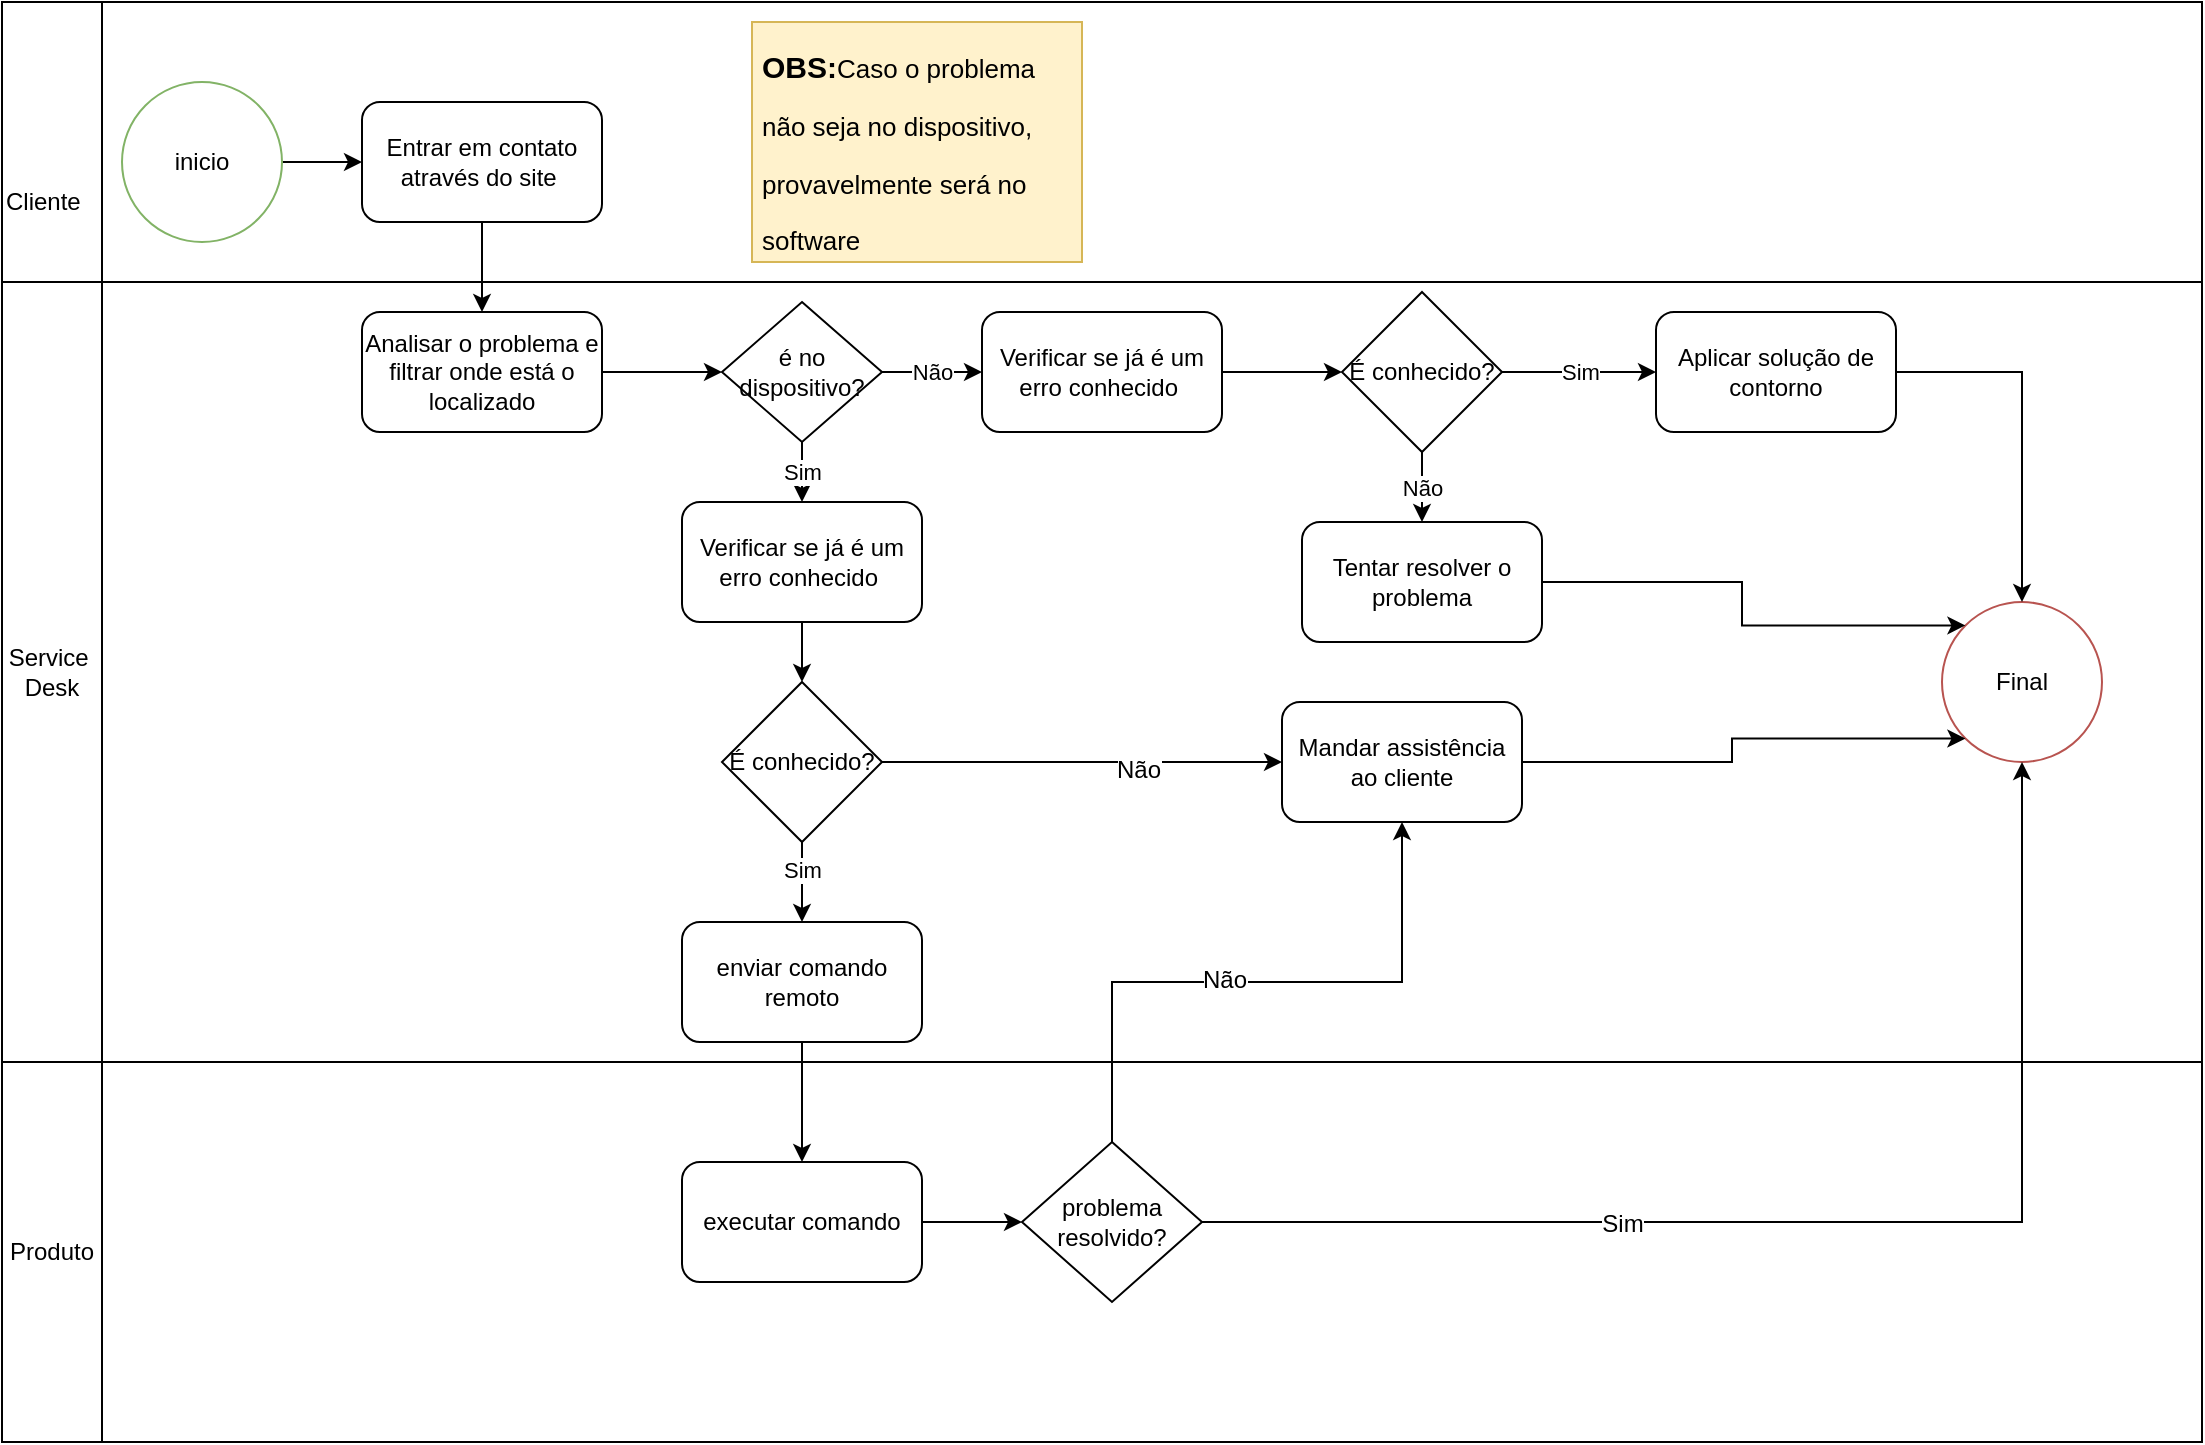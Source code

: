 <mxfile version="10.6.7" type="device"><diagram id="bu5VHLAK_NkP9dG2Ur1i" name="Page-1"><mxGraphModel dx="1320" dy="482" grid="1" gridSize="10" guides="1" tooltips="1" connect="1" arrows="1" fold="1" page="1" pageScale="1" pageWidth="827" pageHeight="1169" math="0" shadow="0"><root><mxCell id="0"/><mxCell id="1" parent="0"/><mxCell id="Es8nLZ9OAKCEdXMQrlZn-10" value="" style="rounded=0;whiteSpace=wrap;html=1;strokeWidth=1;" vertex="1" parent="1"><mxGeometry x="50" y="290" width="1050" height="390" as="geometry"/></mxCell><mxCell id="Es8nLZ9OAKCEdXMQrlZn-2" value="" style="rounded=0;whiteSpace=wrap;html=1;strokeWidth=1;" vertex="1" parent="1"><mxGeometry x="50" y="150" width="1050" height="140" as="geometry"/></mxCell><mxCell id="Es8nLZ9OAKCEdXMQrlZn-4" style="edgeStyle=orthogonalEdgeStyle;rounded=0;orthogonalLoop=1;jettySize=auto;html=1;exitX=1;exitY=0.5;exitDx=0;exitDy=0;entryX=0;entryY=0.5;entryDx=0;entryDy=0;" edge="1" parent="1" source="Es8nLZ9OAKCEdXMQrlZn-1" target="Es8nLZ9OAKCEdXMQrlZn-3"><mxGeometry relative="1" as="geometry"/></mxCell><mxCell id="Es8nLZ9OAKCEdXMQrlZn-1" value="inicio" style="ellipse;whiteSpace=wrap;html=1;aspect=fixed;fillColor=#FFFFFF;strokeColor=#82b366;" vertex="1" parent="1"><mxGeometry x="60" y="190" width="80" height="80" as="geometry"/></mxCell><mxCell id="Es8nLZ9OAKCEdXMQrlZn-12" style="edgeStyle=orthogonalEdgeStyle;rounded=0;orthogonalLoop=1;jettySize=auto;html=1;exitX=0.5;exitY=1;exitDx=0;exitDy=0;" edge="1" parent="1" source="Es8nLZ9OAKCEdXMQrlZn-3" target="Es8nLZ9OAKCEdXMQrlZn-11"><mxGeometry relative="1" as="geometry"/></mxCell><mxCell id="Es8nLZ9OAKCEdXMQrlZn-3" value="Entrar em contato através do site&amp;nbsp;" style="rounded=1;whiteSpace=wrap;html=1;strokeColor=#000000;strokeWidth=1;fillColor=none;" vertex="1" parent="1"><mxGeometry x="180" y="200" width="120" height="60" as="geometry"/></mxCell><mxCell id="Es8nLZ9OAKCEdXMQrlZn-5" value="" style="rounded=0;whiteSpace=wrap;html=1;strokeColor=#000000;strokeWidth=1;fillColor=none;direction=south;" vertex="1" parent="1"><mxGeometry y="150" width="50" height="140" as="geometry"/></mxCell><mxCell id="Es8nLZ9OAKCEdXMQrlZn-6" value="Cliente" style="text;html=1;resizable=0;points=[];autosize=1;align=left;verticalAlign=top;spacingTop=-4;direction=east;" vertex="1" parent="1"><mxGeometry y="240" width="50" height="20" as="geometry"/></mxCell><mxCell id="Es8nLZ9OAKCEdXMQrlZn-9" style="edgeStyle=orthogonalEdgeStyle;rounded=0;orthogonalLoop=1;jettySize=auto;html=1;exitX=0.5;exitY=1;exitDx=0;exitDy=0;" edge="1" parent="1" source="Es8nLZ9OAKCEdXMQrlZn-2" target="Es8nLZ9OAKCEdXMQrlZn-2"><mxGeometry relative="1" as="geometry"/></mxCell><mxCell id="Es8nLZ9OAKCEdXMQrlZn-17" style="edgeStyle=orthogonalEdgeStyle;rounded=0;orthogonalLoop=1;jettySize=auto;html=1;exitX=1;exitY=0.5;exitDx=0;exitDy=0;entryX=0;entryY=0.5;entryDx=0;entryDy=0;" edge="1" parent="1" source="Es8nLZ9OAKCEdXMQrlZn-11" target="Es8nLZ9OAKCEdXMQrlZn-16"><mxGeometry relative="1" as="geometry"/></mxCell><mxCell id="Es8nLZ9OAKCEdXMQrlZn-11" value="Analisar o problema e filtrar onde está o localizado" style="rounded=1;whiteSpace=wrap;html=1;strokeColor=#000000;strokeWidth=1;fillColor=none;" vertex="1" parent="1"><mxGeometry x="180" y="305" width="120" height="60" as="geometry"/></mxCell><mxCell id="Es8nLZ9OAKCEdXMQrlZn-13" value="Service&amp;nbsp;&lt;br&gt;Desk&lt;br&gt;" style="rounded=0;whiteSpace=wrap;html=1;strokeColor=#000000;strokeWidth=1;fillColor=none;direction=south;" vertex="1" parent="1"><mxGeometry y="290" width="50" height="390" as="geometry"/></mxCell><mxCell id="Es8nLZ9OAKCEdXMQrlZn-20" value="Sim" style="edgeStyle=orthogonalEdgeStyle;rounded=0;orthogonalLoop=1;jettySize=auto;html=1;exitX=0.5;exitY=1;exitDx=0;exitDy=0;entryX=0.5;entryY=0;entryDx=0;entryDy=0;" edge="1" parent="1" source="Es8nLZ9OAKCEdXMQrlZn-16"><mxGeometry relative="1" as="geometry"><mxPoint x="400" y="400" as="targetPoint"/></mxGeometry></mxCell><mxCell id="Es8nLZ9OAKCEdXMQrlZn-22" value="Não" style="edgeStyle=orthogonalEdgeStyle;rounded=0;orthogonalLoop=1;jettySize=auto;html=1;exitX=1;exitY=0.5;exitDx=0;exitDy=0;" edge="1" parent="1" source="Es8nLZ9OAKCEdXMQrlZn-16" target="Es8nLZ9OAKCEdXMQrlZn-21"><mxGeometry relative="1" as="geometry"><Array as="points"><mxPoint x="460" y="335"/><mxPoint x="460" y="335"/></Array></mxGeometry></mxCell><mxCell id="Es8nLZ9OAKCEdXMQrlZn-16" value="é no dispositivo?" style="rhombus;whiteSpace=wrap;html=1;strokeColor=#000000;strokeWidth=1;fillColor=none;" vertex="1" parent="1"><mxGeometry x="360" y="300" width="80" height="70" as="geometry"/></mxCell><mxCell id="Es8nLZ9OAKCEdXMQrlZn-19" value="Final" style="ellipse;whiteSpace=wrap;html=1;aspect=fixed;strokeColor=#b85450;strokeWidth=1;fillColor=#FFFFFF;" vertex="1" parent="1"><mxGeometry x="970" y="450" width="80" height="80" as="geometry"/></mxCell><mxCell id="Es8nLZ9OAKCEdXMQrlZn-24" style="edgeStyle=orthogonalEdgeStyle;rounded=0;orthogonalLoop=1;jettySize=auto;html=1;exitX=1;exitY=0.5;exitDx=0;exitDy=0;" edge="1" parent="1" source="Es8nLZ9OAKCEdXMQrlZn-21" target="Es8nLZ9OAKCEdXMQrlZn-23"><mxGeometry relative="1" as="geometry"/></mxCell><mxCell id="Es8nLZ9OAKCEdXMQrlZn-21" value="Verificar se já é um erro conhecido&amp;nbsp;" style="rounded=1;whiteSpace=wrap;html=1;strokeColor=#000000;strokeWidth=1;fillColor=#FFFFFF;" vertex="1" parent="1"><mxGeometry x="490" y="305" width="120" height="60" as="geometry"/></mxCell><mxCell id="Es8nLZ9OAKCEdXMQrlZn-26" value="Sim" style="edgeStyle=orthogonalEdgeStyle;rounded=0;orthogonalLoop=1;jettySize=auto;html=1;exitX=1;exitY=0.5;exitDx=0;exitDy=0;" edge="1" parent="1" source="Es8nLZ9OAKCEdXMQrlZn-23" target="Es8nLZ9OAKCEdXMQrlZn-25"><mxGeometry relative="1" as="geometry"/></mxCell><mxCell id="Es8nLZ9OAKCEdXMQrlZn-28" value="Não" style="edgeStyle=orthogonalEdgeStyle;rounded=0;orthogonalLoop=1;jettySize=auto;html=1;exitX=0.5;exitY=1;exitDx=0;exitDy=0;entryX=0.5;entryY=0;entryDx=0;entryDy=0;" edge="1" parent="1" source="Es8nLZ9OAKCEdXMQrlZn-23" target="Es8nLZ9OAKCEdXMQrlZn-27"><mxGeometry relative="1" as="geometry"><Array as="points"><mxPoint x="710" y="390"/><mxPoint x="710" y="390"/></Array></mxGeometry></mxCell><mxCell id="Es8nLZ9OAKCEdXMQrlZn-23" value="É conhecido?" style="rhombus;whiteSpace=wrap;html=1;strokeColor=#000000;strokeWidth=1;fillColor=#FFFFFF;" vertex="1" parent="1"><mxGeometry x="670" y="295" width="80" height="80" as="geometry"/></mxCell><mxCell id="Es8nLZ9OAKCEdXMQrlZn-52" style="edgeStyle=orthogonalEdgeStyle;rounded=0;orthogonalLoop=1;jettySize=auto;html=1;exitX=1;exitY=0.5;exitDx=0;exitDy=0;entryX=0.5;entryY=0;entryDx=0;entryDy=0;" edge="1" parent="1" source="Es8nLZ9OAKCEdXMQrlZn-25" target="Es8nLZ9OAKCEdXMQrlZn-19"><mxGeometry relative="1" as="geometry"/></mxCell><mxCell id="Es8nLZ9OAKCEdXMQrlZn-25" value="Aplicar solução de contorno" style="rounded=1;whiteSpace=wrap;html=1;strokeColor=#000000;strokeWidth=1;fillColor=#FFFFFF;" vertex="1" parent="1"><mxGeometry x="827" y="305" width="120" height="60" as="geometry"/></mxCell><mxCell id="Es8nLZ9OAKCEdXMQrlZn-53" style="edgeStyle=orthogonalEdgeStyle;rounded=0;orthogonalLoop=1;jettySize=auto;html=1;exitX=1;exitY=0.5;exitDx=0;exitDy=0;entryX=0;entryY=0;entryDx=0;entryDy=0;" edge="1" parent="1" source="Es8nLZ9OAKCEdXMQrlZn-27" target="Es8nLZ9OAKCEdXMQrlZn-19"><mxGeometry relative="1" as="geometry"/></mxCell><mxCell id="Es8nLZ9OAKCEdXMQrlZn-27" value="Tentar resolver o problema" style="rounded=1;whiteSpace=wrap;html=1;strokeColor=#000000;strokeWidth=1;fillColor=#FFFFFF;" vertex="1" parent="1"><mxGeometry x="650" y="410" width="120" height="60" as="geometry"/></mxCell><mxCell id="Es8nLZ9OAKCEdXMQrlZn-33" value="" style="rounded=0;whiteSpace=wrap;html=1;strokeWidth=1;" vertex="1" parent="1"><mxGeometry x="50" y="680" width="1050" height="190" as="geometry"/></mxCell><mxCell id="Es8nLZ9OAKCEdXMQrlZn-54" style="edgeStyle=orthogonalEdgeStyle;rounded=0;orthogonalLoop=1;jettySize=auto;html=1;exitX=1;exitY=0.5;exitDx=0;exitDy=0;entryX=0;entryY=1;entryDx=0;entryDy=0;" edge="1" parent="1" source="Es8nLZ9OAKCEdXMQrlZn-35" target="Es8nLZ9OAKCEdXMQrlZn-19"><mxGeometry relative="1" as="geometry"/></mxCell><mxCell id="Es8nLZ9OAKCEdXMQrlZn-35" value="Mandar assistência ao cliente" style="rounded=1;whiteSpace=wrap;html=1;strokeColor=#000000;strokeWidth=1;fillColor=none;" vertex="1" parent="1"><mxGeometry x="640" y="500" width="120" height="60" as="geometry"/></mxCell><mxCell id="Es8nLZ9OAKCEdXMQrlZn-40" style="edgeStyle=orthogonalEdgeStyle;rounded=0;orthogonalLoop=1;jettySize=auto;html=1;exitX=0.5;exitY=1;exitDx=0;exitDy=0;" edge="1" parent="1" source="Es8nLZ9OAKCEdXMQrlZn-38" target="Es8nLZ9OAKCEdXMQrlZn-39"><mxGeometry relative="1" as="geometry"/></mxCell><mxCell id="Es8nLZ9OAKCEdXMQrlZn-38" value="Verificar se já é um erro conhecido&amp;nbsp;" style="rounded=1;whiteSpace=wrap;html=1;strokeColor=#000000;strokeWidth=1;fillColor=#FFFFFF;" vertex="1" parent="1"><mxGeometry x="340" y="400" width="120" height="60" as="geometry"/></mxCell><mxCell id="Es8nLZ9OAKCEdXMQrlZn-42" value="Sim" style="edgeStyle=orthogonalEdgeStyle;rounded=0;orthogonalLoop=1;jettySize=auto;html=1;exitX=0.5;exitY=1;exitDx=0;exitDy=0;entryX=0.5;entryY=0;entryDx=0;entryDy=0;" edge="1" parent="1" source="Es8nLZ9OAKCEdXMQrlZn-39" target="Es8nLZ9OAKCEdXMQrlZn-41"><mxGeometry x="0.2" y="-10" relative="1" as="geometry"><Array as="points"><mxPoint x="400" y="600"/><mxPoint x="400" y="600"/></Array><mxPoint x="10" y="-10" as="offset"/></mxGeometry></mxCell><mxCell id="Es8nLZ9OAKCEdXMQrlZn-43" style="edgeStyle=orthogonalEdgeStyle;rounded=0;orthogonalLoop=1;jettySize=auto;html=1;exitX=1;exitY=0.5;exitDx=0;exitDy=0;entryX=0;entryY=0.5;entryDx=0;entryDy=0;" edge="1" parent="1" source="Es8nLZ9OAKCEdXMQrlZn-39" target="Es8nLZ9OAKCEdXMQrlZn-35"><mxGeometry relative="1" as="geometry"/></mxCell><mxCell id="Es8nLZ9OAKCEdXMQrlZn-44" value="Não" style="text;html=1;resizable=0;points=[];align=center;verticalAlign=middle;labelBackgroundColor=#ffffff;" vertex="1" connectable="0" parent="Es8nLZ9OAKCEdXMQrlZn-43"><mxGeometry x="0.28" y="-4" relative="1" as="geometry"><mxPoint as="offset"/></mxGeometry></mxCell><mxCell id="Es8nLZ9OAKCEdXMQrlZn-39" value="É conhecido?" style="rhombus;whiteSpace=wrap;html=1;strokeColor=#000000;strokeWidth=1;fillColor=#FFFFFF;" vertex="1" parent="1"><mxGeometry x="360" y="490" width="80" height="80" as="geometry"/></mxCell><mxCell id="Es8nLZ9OAKCEdXMQrlZn-46" style="edgeStyle=orthogonalEdgeStyle;rounded=0;orthogonalLoop=1;jettySize=auto;html=1;exitX=0.5;exitY=1;exitDx=0;exitDy=0;" edge="1" parent="1" source="Es8nLZ9OAKCEdXMQrlZn-41" target="Es8nLZ9OAKCEdXMQrlZn-61"><mxGeometry relative="1" as="geometry"/></mxCell><mxCell id="Es8nLZ9OAKCEdXMQrlZn-41" value="enviar comando remoto" style="rounded=1;whiteSpace=wrap;html=1;strokeColor=#000000;strokeWidth=1;fillColor=none;" vertex="1" parent="1"><mxGeometry x="340" y="610" width="120" height="60" as="geometry"/></mxCell><mxCell id="Es8nLZ9OAKCEdXMQrlZn-48" style="edgeStyle=orthogonalEdgeStyle;rounded=0;orthogonalLoop=1;jettySize=auto;html=1;exitX=0.5;exitY=0;exitDx=0;exitDy=0;" edge="1" parent="1" source="Es8nLZ9OAKCEdXMQrlZn-45" target="Es8nLZ9OAKCEdXMQrlZn-35"><mxGeometry relative="1" as="geometry"/></mxCell><mxCell id="Es8nLZ9OAKCEdXMQrlZn-49" value="Não" style="text;html=1;resizable=0;points=[];align=center;verticalAlign=middle;labelBackgroundColor=#ffffff;" vertex="1" connectable="0" parent="Es8nLZ9OAKCEdXMQrlZn-48"><mxGeometry x="-0.111" y="1" relative="1" as="geometry"><mxPoint as="offset"/></mxGeometry></mxCell><mxCell id="Es8nLZ9OAKCEdXMQrlZn-50" style="edgeStyle=orthogonalEdgeStyle;rounded=0;orthogonalLoop=1;jettySize=auto;html=1;exitX=1;exitY=0.5;exitDx=0;exitDy=0;" edge="1" parent="1" source="Es8nLZ9OAKCEdXMQrlZn-45" target="Es8nLZ9OAKCEdXMQrlZn-19"><mxGeometry relative="1" as="geometry"/></mxCell><mxCell id="Es8nLZ9OAKCEdXMQrlZn-51" value="Sim" style="text;html=1;resizable=0;points=[];align=center;verticalAlign=middle;labelBackgroundColor=#ffffff;" vertex="1" connectable="0" parent="Es8nLZ9OAKCEdXMQrlZn-50"><mxGeometry x="-0.346" y="-1" relative="1" as="geometry"><mxPoint as="offset"/></mxGeometry></mxCell><mxCell id="Es8nLZ9OAKCEdXMQrlZn-45" value="problema resolvido?" style="rhombus;whiteSpace=wrap;html=1;strokeColor=#000000;strokeWidth=1;fillColor=#FFFFFF;" vertex="1" parent="1"><mxGeometry x="510" y="720" width="90" height="80" as="geometry"/></mxCell><mxCell id="Es8nLZ9OAKCEdXMQrlZn-56" value="Produto" style="rounded=0;whiteSpace=wrap;html=1;strokeColor=#000000;strokeWidth=1;fillColor=none;direction=south;" vertex="1" parent="1"><mxGeometry y="680" width="50" height="190" as="geometry"/></mxCell><mxCell id="Es8nLZ9OAKCEdXMQrlZn-57" value="&lt;h1&gt;&lt;font style=&quot;font-size: 15px&quot;&gt;OBS:&lt;/font&gt;&lt;span style=&quot;font-weight: normal&quot;&gt;&lt;font style=&quot;font-size: 13px&quot;&gt;Caso o problema não seja no dispositivo, provavelmente será no software&amp;nbsp;&lt;/font&gt;&lt;/span&gt;&lt;/h1&gt;" style="text;html=1;strokeColor=#d6b656;fillColor=#fff2cc;spacing=5;spacingTop=-20;whiteSpace=wrap;overflow=hidden;rounded=0;" vertex="1" parent="1"><mxGeometry x="375" y="160" width="165" height="120" as="geometry"/></mxCell><mxCell id="Es8nLZ9OAKCEdXMQrlZn-62" style="edgeStyle=orthogonalEdgeStyle;rounded=0;orthogonalLoop=1;jettySize=auto;html=1;entryX=0;entryY=0.5;entryDx=0;entryDy=0;" edge="1" parent="1" source="Es8nLZ9OAKCEdXMQrlZn-61" target="Es8nLZ9OAKCEdXMQrlZn-45"><mxGeometry relative="1" as="geometry"/></mxCell><mxCell id="Es8nLZ9OAKCEdXMQrlZn-61" value="executar comando" style="rounded=1;whiteSpace=wrap;html=1;strokeColor=#000000;strokeWidth=1;fillColor=none;" vertex="1" parent="1"><mxGeometry x="340" y="730" width="120" height="60" as="geometry"/></mxCell></root></mxGraphModel></diagram></mxfile>